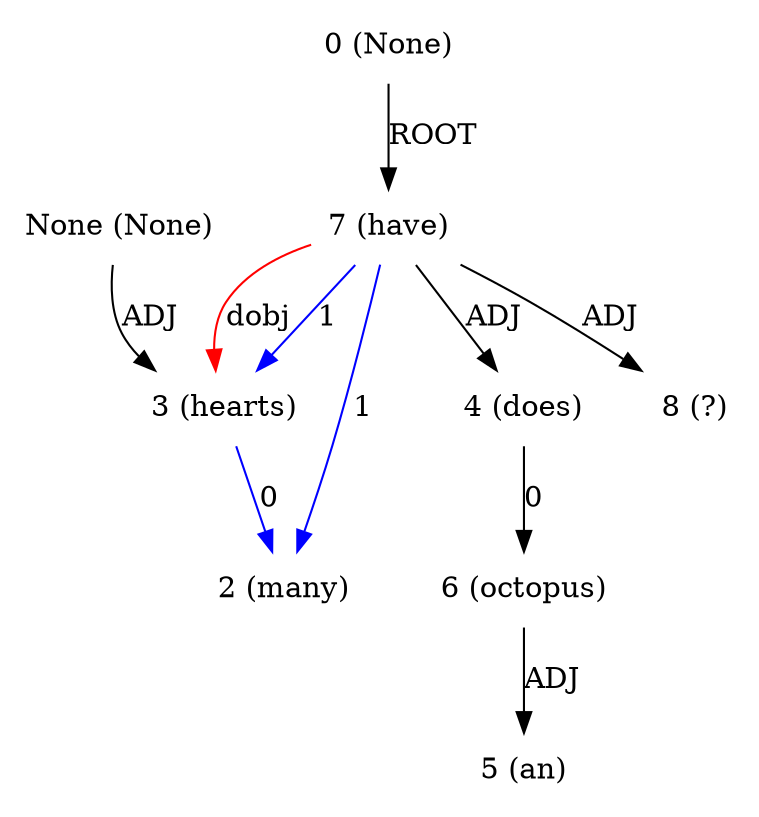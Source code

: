 digraph G{
edge [dir=forward]
node [shape=plaintext]

None [label="None (None)"]
None -> 3 [label="ADJ"]
0 [label="0 (None)"]
0 -> 7 [label="ROOT"]
2 [label="2 (many)"]
3 [label="3 (hearts)"]
3 -> 2 [label="0", color="blue"]
7 -> 3 [label="dobj", color="red"]
4 [label="4 (does)"]
4 -> 6 [label="0"]
5 [label="5 (an)"]
6 [label="6 (octopus)"]
6 -> 5 [label="ADJ"]
7 [label="7 (have)"]
7 -> 3 [label="1", color="blue"]
7 -> 2 [label="1", color="blue"]
7 -> 4 [label="ADJ"]
7 -> 8 [label="ADJ"]
8 [label="8 (?)"]
}
